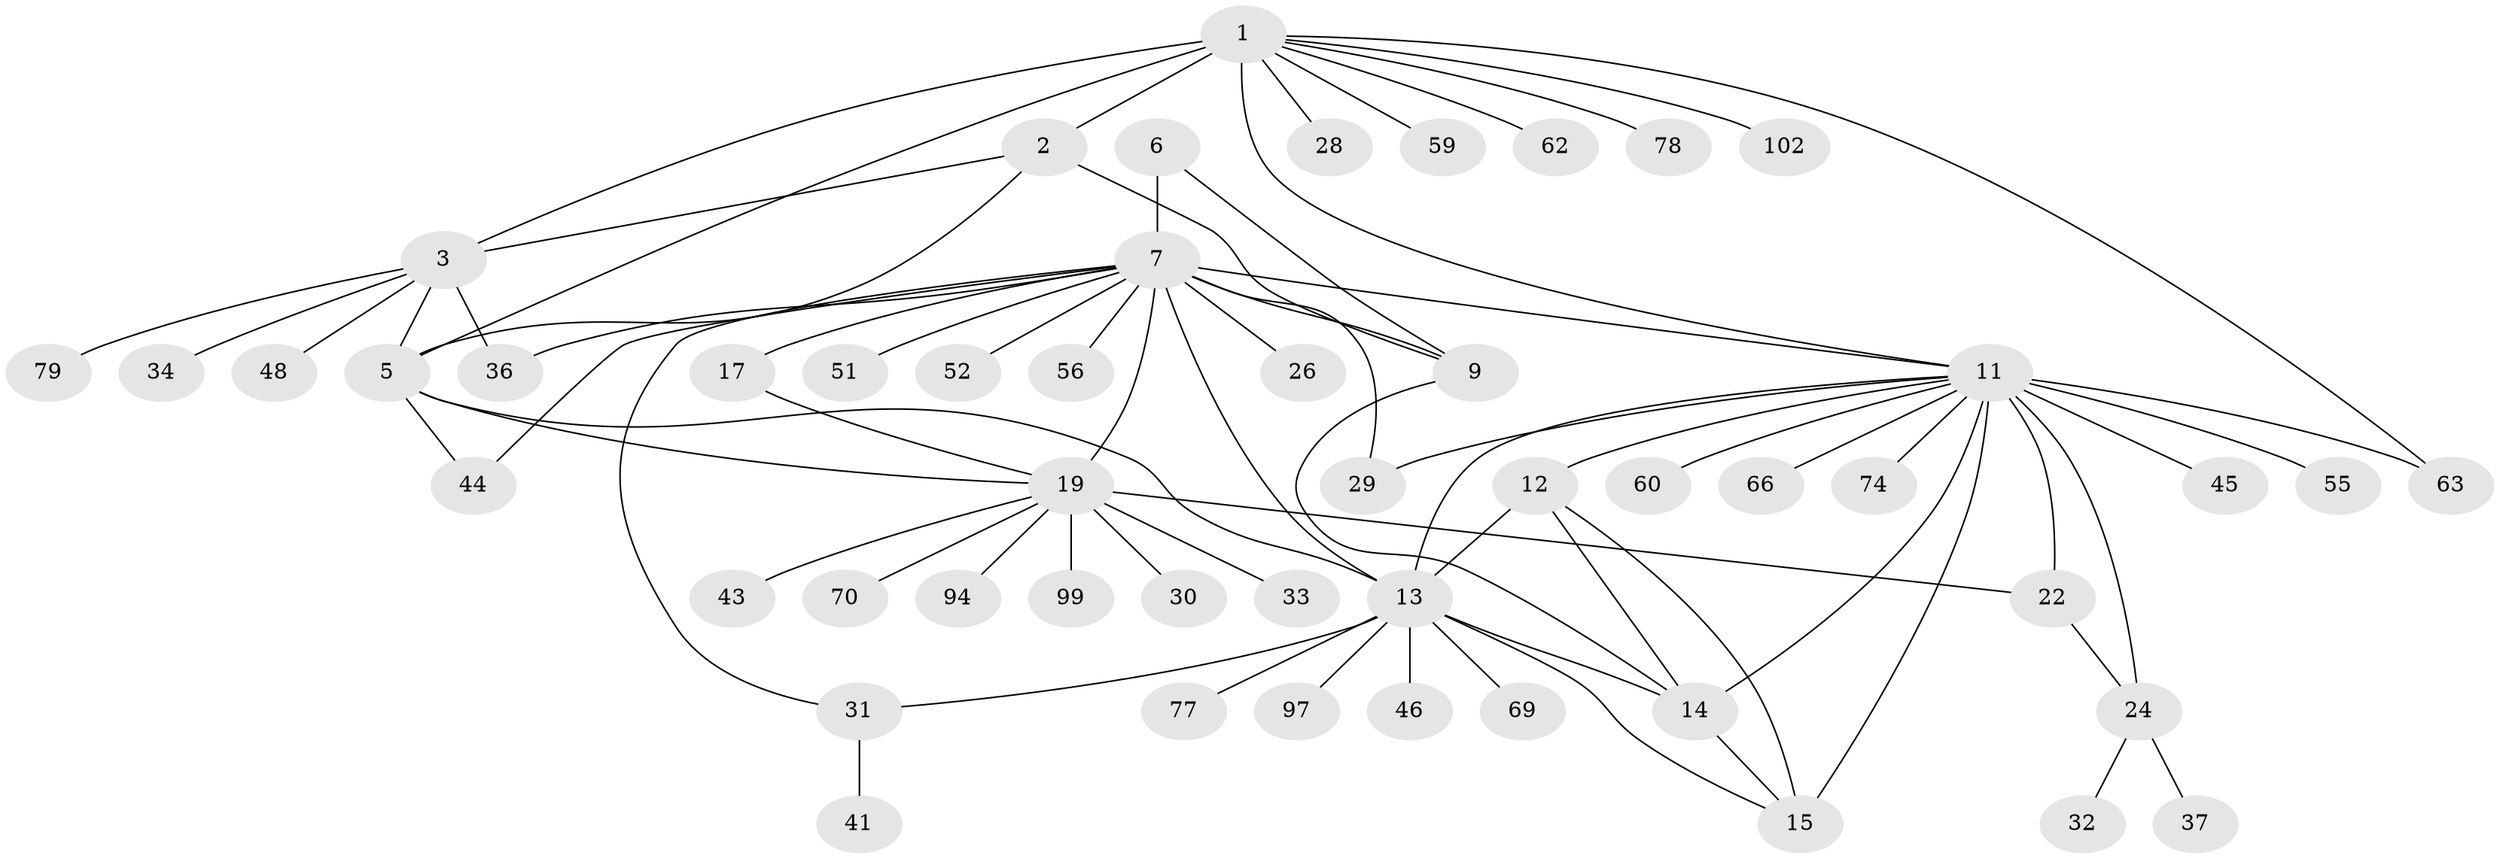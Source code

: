 // original degree distribution, {9: 0.02912621359223301, 6: 0.07766990291262135, 8: 0.019417475728155338, 4: 0.04854368932038835, 5: 0.02912621359223301, 13: 0.019417475728155338, 12: 0.019417475728155338, 7: 0.019417475728155338, 1: 0.5436893203883495, 2: 0.1553398058252427, 3: 0.038834951456310676}
// Generated by graph-tools (version 1.1) at 2025/15/03/09/25 04:15:57]
// undirected, 51 vertices, 73 edges
graph export_dot {
graph [start="1"]
  node [color=gray90,style=filled];
  1 [super="+4"];
  2 [super="+81"];
  3;
  5 [super="+73+89"];
  6 [super="+8"];
  7 [super="+10+88+16"];
  9;
  11 [super="+35+21+96"];
  12;
  13;
  14;
  15 [super="+38+72+58"];
  17 [super="+54"];
  19;
  22 [super="+84"];
  24 [super="+25"];
  26;
  28 [super="+57"];
  29;
  30;
  31 [super="+50+49"];
  32 [super="+92"];
  33;
  34;
  36 [super="+90"];
  37;
  41 [super="+100+65"];
  43 [super="+76+64"];
  44;
  45 [super="+75+86+61"];
  46;
  48;
  51;
  52;
  55;
  56;
  59;
  60 [super="+95"];
  62;
  63;
  66;
  69;
  70 [super="+71"];
  74;
  77;
  78;
  79;
  94;
  97;
  99;
  102;
  1 -- 2 [weight=2];
  1 -- 3 [weight=2];
  1 -- 5 [weight=2];
  1 -- 28;
  1 -- 59;
  1 -- 62;
  1 -- 63;
  1 -- 78;
  1 -- 102;
  1 -- 11;
  2 -- 3;
  2 -- 5;
  2 -- 9;
  3 -- 5;
  3 -- 34;
  3 -- 36;
  3 -- 48;
  3 -- 79;
  5 -- 13;
  5 -- 19;
  5 -- 44;
  6 -- 7 [weight=4];
  6 -- 9 [weight=2];
  7 -- 9 [weight=2];
  7 -- 44;
  7 -- 13 [weight=2];
  7 -- 31;
  7 -- 11 [weight=2];
  7 -- 36;
  7 -- 17 [weight=3];
  7 -- 19 [weight=3];
  7 -- 51;
  7 -- 52;
  7 -- 56;
  7 -- 26;
  7 -- 29;
  9 -- 14;
  11 -- 12;
  11 -- 13;
  11 -- 14;
  11 -- 15;
  11 -- 55;
  11 -- 60;
  11 -- 66;
  11 -- 74;
  11 -- 45;
  11 -- 22 [weight=2];
  11 -- 24 [weight=4];
  11 -- 29;
  11 -- 63;
  12 -- 13;
  12 -- 14;
  12 -- 15;
  13 -- 14;
  13 -- 15;
  13 -- 46;
  13 -- 69;
  13 -- 77;
  13 -- 97;
  13 -- 31;
  14 -- 15;
  17 -- 19;
  19 -- 22;
  19 -- 30;
  19 -- 33;
  19 -- 43;
  19 -- 70;
  19 -- 94;
  19 -- 99;
  22 -- 24 [weight=2];
  24 -- 32;
  24 -- 37;
  31 -- 41;
}
